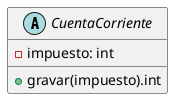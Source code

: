 @startuml
'https://plantuml.com/sequence-diagram
abstract class CuentaCorriente {
- impuesto: int
+gravar(impuesto).int
}


@enduml